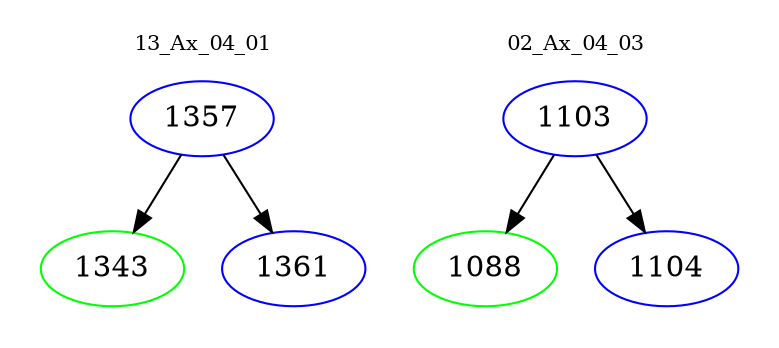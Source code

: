digraph{
subgraph cluster_0 {
color = white
label = "13_Ax_04_01";
fontsize=10;
T0_1357 [label="1357", color="blue"]
T0_1357 -> T0_1343 [color="black"]
T0_1343 [label="1343", color="green"]
T0_1357 -> T0_1361 [color="black"]
T0_1361 [label="1361", color="blue"]
}
subgraph cluster_1 {
color = white
label = "02_Ax_04_03";
fontsize=10;
T1_1103 [label="1103", color="blue"]
T1_1103 -> T1_1088 [color="black"]
T1_1088 [label="1088", color="green"]
T1_1103 -> T1_1104 [color="black"]
T1_1104 [label="1104", color="blue"]
}
}
